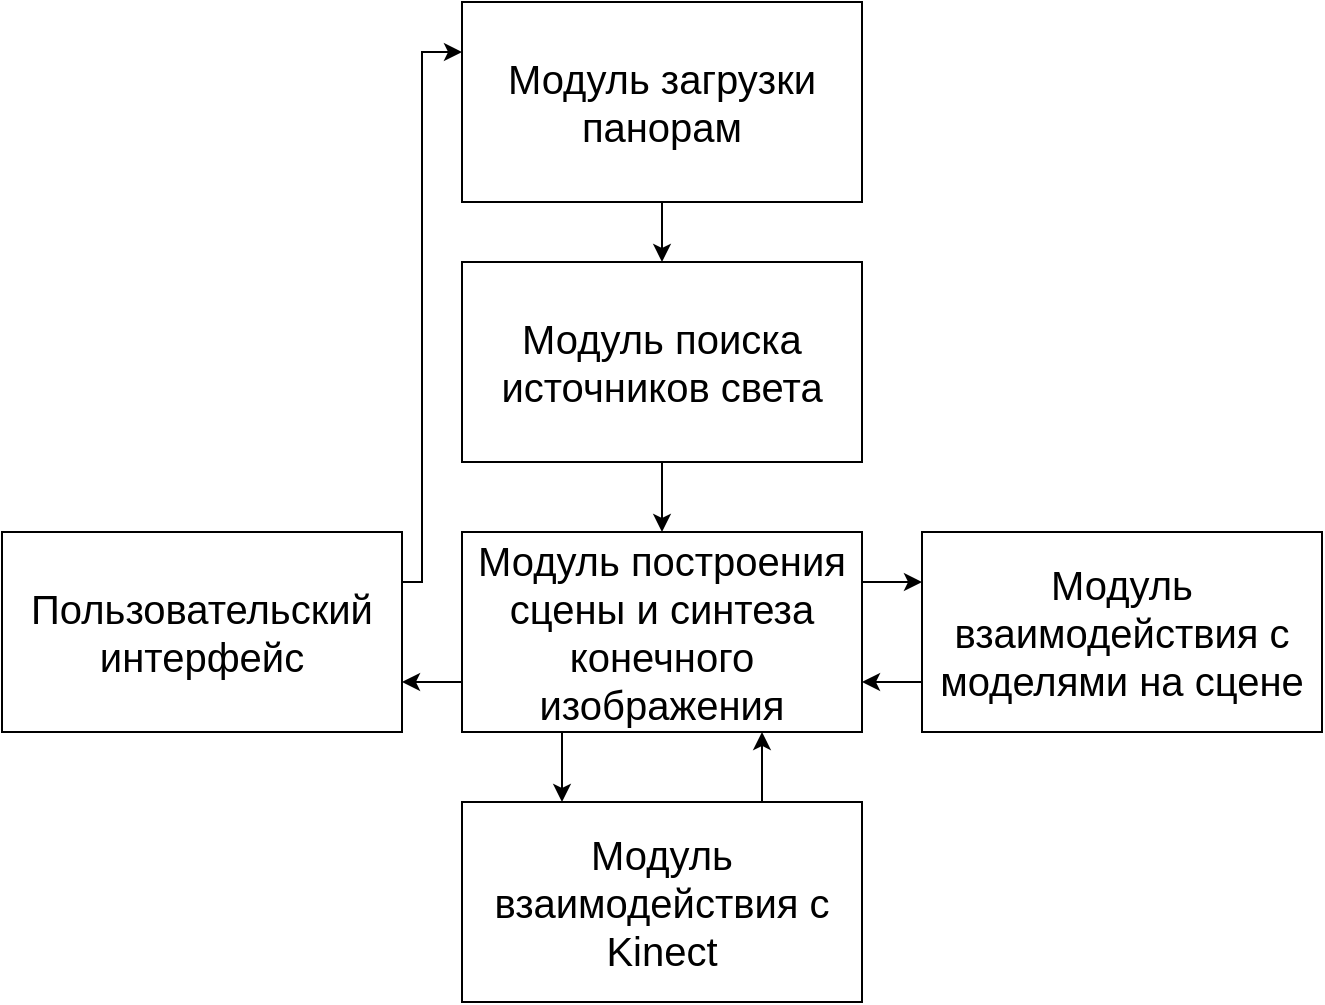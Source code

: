 <mxfile version="21.2.8" type="device">
  <diagram name="Страница 1" id="CQjAxuuFVsWfsr4KXCYh">
    <mxGraphModel dx="2053" dy="1188" grid="1" gridSize="10" guides="1" tooltips="1" connect="1" arrows="1" fold="1" page="1" pageScale="1" pageWidth="827" pageHeight="1169" math="0" shadow="0">
      <root>
        <mxCell id="0" />
        <mxCell id="1" parent="0" />
        <mxCell id="35-sww-V_7elQmEUT7xG-8" style="edgeStyle=orthogonalEdgeStyle;rounded=0;orthogonalLoop=1;jettySize=auto;html=1;exitX=0.5;exitY=1;exitDx=0;exitDy=0;entryX=0.5;entryY=0;entryDx=0;entryDy=0;" parent="1" source="35-sww-V_7elQmEUT7xG-5" target="35-sww-V_7elQmEUT7xG-6" edge="1">
          <mxGeometry relative="1" as="geometry" />
        </mxCell>
        <mxCell id="35-sww-V_7elQmEUT7xG-5" value="&lt;font style=&quot;font-size: 20px;&quot;&gt;Модуль поиска источников света&lt;/font&gt;" style="rounded=0;whiteSpace=wrap;html=1;fontSize=20;" parent="1" vertex="1">
          <mxGeometry x="320" y="170" width="200" height="100" as="geometry" />
        </mxCell>
        <mxCell id="35-sww-V_7elQmEUT7xG-9" style="edgeStyle=orthogonalEdgeStyle;rounded=0;orthogonalLoop=1;jettySize=auto;html=1;exitX=1;exitY=0.25;exitDx=0;exitDy=0;entryX=0;entryY=0.25;entryDx=0;entryDy=0;" parent="1" source="35-sww-V_7elQmEUT7xG-6" target="35-sww-V_7elQmEUT7xG-7" edge="1">
          <mxGeometry relative="1" as="geometry" />
        </mxCell>
        <mxCell id="35-sww-V_7elQmEUT7xG-15" style="edgeStyle=orthogonalEdgeStyle;rounded=0;orthogonalLoop=1;jettySize=auto;html=1;exitX=0.25;exitY=1;exitDx=0;exitDy=0;entryX=0.25;entryY=0;entryDx=0;entryDy=0;" parent="1" source="35-sww-V_7elQmEUT7xG-6" target="35-sww-V_7elQmEUT7xG-14" edge="1">
          <mxGeometry relative="1" as="geometry" />
        </mxCell>
        <mxCell id="35-sww-V_7elQmEUT7xG-6" value="&lt;font style=&quot;font-size: 20px;&quot;&gt;Модуль построения сцены и синтеза конечного изображения&lt;/font&gt;" style="rounded=0;whiteSpace=wrap;html=1;fontSize=20;" parent="1" vertex="1">
          <mxGeometry x="320" y="305" width="200" height="100" as="geometry" />
        </mxCell>
        <mxCell id="35-sww-V_7elQmEUT7xG-10" style="edgeStyle=orthogonalEdgeStyle;rounded=0;orthogonalLoop=1;jettySize=auto;html=1;exitX=0;exitY=0.75;exitDx=0;exitDy=0;entryX=1;entryY=0.75;entryDx=0;entryDy=0;" parent="1" source="35-sww-V_7elQmEUT7xG-7" target="35-sww-V_7elQmEUT7xG-6" edge="1">
          <mxGeometry relative="1" as="geometry" />
        </mxCell>
        <mxCell id="35-sww-V_7elQmEUT7xG-7" value="&lt;font style=&quot;font-size: 20px;&quot;&gt;Модуль взаимодействия с моделями на сцене&lt;br style=&quot;font-size: 20px;&quot;&gt;&lt;/font&gt;" style="rounded=0;whiteSpace=wrap;html=1;fontSize=20;" parent="1" vertex="1">
          <mxGeometry x="550" y="305" width="200" height="100" as="geometry" />
        </mxCell>
        <mxCell id="35-sww-V_7elQmEUT7xG-22" style="edgeStyle=orthogonalEdgeStyle;rounded=0;orthogonalLoop=1;jettySize=auto;html=1;exitX=0.5;exitY=1;exitDx=0;exitDy=0;entryX=0.5;entryY=0;entryDx=0;entryDy=0;" parent="1" source="35-sww-V_7elQmEUT7xG-12" target="35-sww-V_7elQmEUT7xG-5" edge="1">
          <mxGeometry relative="1" as="geometry" />
        </mxCell>
        <mxCell id="35-sww-V_7elQmEUT7xG-12" value="&lt;font style=&quot;font-size: 20px;&quot;&gt;Модуль загрузки панорам&lt;br style=&quot;font-size: 20px;&quot;&gt;&lt;/font&gt;" style="rounded=0;whiteSpace=wrap;html=1;fontSize=20;" parent="1" vertex="1">
          <mxGeometry x="320" y="40" width="200" height="100" as="geometry" />
        </mxCell>
        <mxCell id="35-sww-V_7elQmEUT7xG-16" style="edgeStyle=orthogonalEdgeStyle;rounded=0;orthogonalLoop=1;jettySize=auto;html=1;exitX=0.75;exitY=0;exitDx=0;exitDy=0;entryX=0.75;entryY=1;entryDx=0;entryDy=0;" parent="1" source="35-sww-V_7elQmEUT7xG-14" target="35-sww-V_7elQmEUT7xG-6" edge="1">
          <mxGeometry relative="1" as="geometry" />
        </mxCell>
        <mxCell id="35-sww-V_7elQmEUT7xG-14" value="&lt;font style=&quot;font-size: 20px;&quot;&gt;Модуль взаимодействия с Kinect&lt;br style=&quot;font-size: 20px;&quot;&gt;&lt;/font&gt;" style="rounded=0;whiteSpace=wrap;html=1;fontSize=20;" parent="1" vertex="1">
          <mxGeometry x="320" y="440" width="200" height="100" as="geometry" />
        </mxCell>
        <mxCell id="35-sww-V_7elQmEUT7xG-11" value="&lt;font style=&quot;font-size: 20px;&quot;&gt;Пользовательский интерфейс&lt;/font&gt;" style="rounded=0;whiteSpace=wrap;html=1;fontSize=20;" parent="1" vertex="1">
          <mxGeometry x="90" y="305" width="200" height="100" as="geometry" />
        </mxCell>
        <mxCell id="35-sww-V_7elQmEUT7xG-19" style="edgeStyle=orthogonalEdgeStyle;rounded=0;orthogonalLoop=1;jettySize=auto;html=1;exitX=0;exitY=0.75;exitDx=0;exitDy=0;entryX=1;entryY=0.75;entryDx=0;entryDy=0;" parent="1" source="35-sww-V_7elQmEUT7xG-6" target="35-sww-V_7elQmEUT7xG-11" edge="1">
          <mxGeometry relative="1" as="geometry" />
        </mxCell>
        <mxCell id="35-sww-V_7elQmEUT7xG-20" style="edgeStyle=orthogonalEdgeStyle;rounded=0;orthogonalLoop=1;jettySize=auto;html=1;exitX=1;exitY=0.25;exitDx=0;exitDy=0;entryX=0;entryY=0.25;entryDx=0;entryDy=0;" parent="1" source="35-sww-V_7elQmEUT7xG-11" target="35-sww-V_7elQmEUT7xG-12" edge="1">
          <mxGeometry relative="1" as="geometry">
            <Array as="points">
              <mxPoint x="300" y="330" />
              <mxPoint x="300" y="65" />
            </Array>
          </mxGeometry>
        </mxCell>
      </root>
    </mxGraphModel>
  </diagram>
</mxfile>
